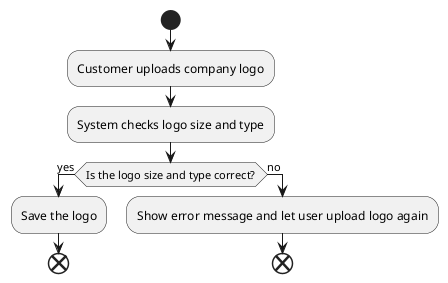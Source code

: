 @startuml UploadLogo
|Upload Logo|
start
:Customer uploads company logo;
:System checks logo size and type;
if (Is the logo size and type correct?) then (yes)
    :Save the logo;
    end
else (no)
    :Show error message and let user upload logo again;
    end
endif
@enduml

